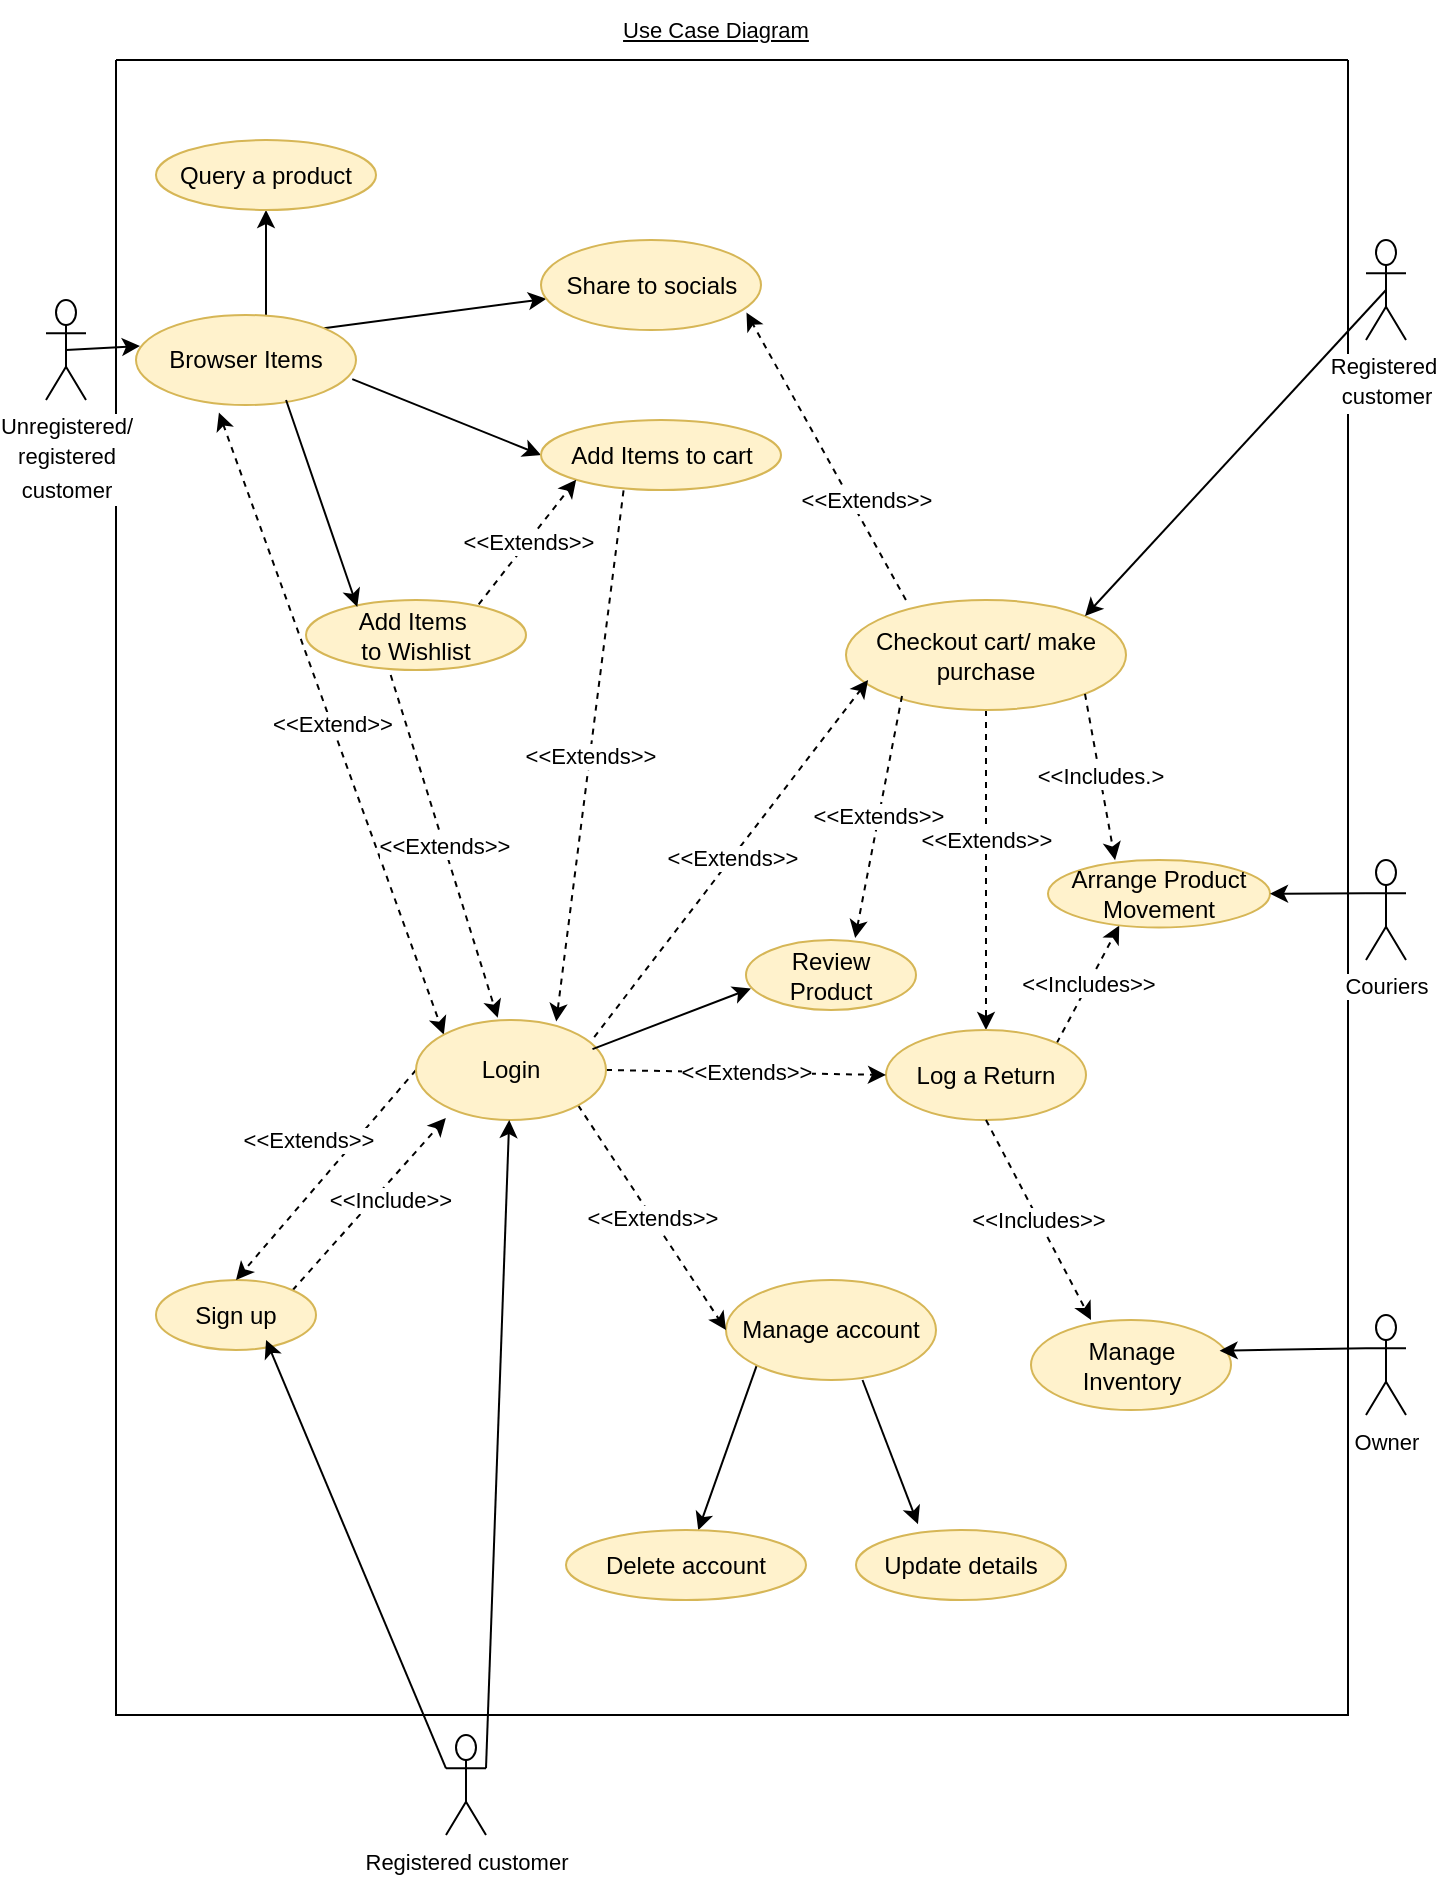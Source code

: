 <mxfile version="24.2.1" type="device">
  <diagram name="Page-1" id="-WID34RPrZ3JBbDgbCxV">
    <mxGraphModel dx="1678" dy="884" grid="1" gridSize="10" guides="1" tooltips="1" connect="1" arrows="1" fold="1" page="1" pageScale="1" pageWidth="827" pageHeight="1169" math="0" shadow="0">
      <root>
        <mxCell id="0" />
        <mxCell id="1" parent="0" />
        <mxCell id="OuwZTAwvk_KHiBmIs3wN-275" value="" style="swimlane;startSize=0;fontFamily=Helvetica;fontSize=11;fontColor=default;labelBackgroundColor=default;" vertex="1" parent="1">
          <mxGeometry x="114" y="140" width="616" height="827.5" as="geometry">
            <mxRectangle x="125" y="110" width="50" height="40" as="alternateBounds" />
          </mxGeometry>
        </mxCell>
        <mxCell id="OuwZTAwvk_KHiBmIs3wN-307" style="rounded=0;orthogonalLoop=1;jettySize=auto;html=1;exitX=0.983;exitY=0.713;exitDx=0;exitDy=0;entryX=0;entryY=0.5;entryDx=0;entryDy=0;exitPerimeter=0;" edge="1" parent="OuwZTAwvk_KHiBmIs3wN-275" source="OuwZTAwvk_KHiBmIs3wN-310" target="OuwZTAwvk_KHiBmIs3wN-312">
          <mxGeometry relative="1" as="geometry" />
        </mxCell>
        <mxCell id="OuwZTAwvk_KHiBmIs3wN-309" style="edgeStyle=none;rounded=0;orthogonalLoop=1;jettySize=auto;html=1;exitX=1;exitY=0;exitDx=0;exitDy=0;strokeColor=default;align=center;verticalAlign=middle;fontFamily=Helvetica;fontSize=11;fontColor=default;labelBackgroundColor=default;endArrow=classic;" edge="1" parent="OuwZTAwvk_KHiBmIs3wN-275" source="OuwZTAwvk_KHiBmIs3wN-310" target="OuwZTAwvk_KHiBmIs3wN-333">
          <mxGeometry relative="1" as="geometry" />
        </mxCell>
        <mxCell id="OuwZTAwvk_KHiBmIs3wN-368" value="&amp;lt;&amp;lt;Extend&amp;gt;&amp;gt;" style="edgeStyle=none;rounded=0;orthogonalLoop=1;jettySize=auto;html=1;exitX=0.377;exitY=1.084;exitDx=0;exitDy=0;entryX=0;entryY=0;entryDx=0;entryDy=0;strokeColor=default;align=center;verticalAlign=middle;fontFamily=Helvetica;fontSize=11;fontColor=default;labelBackgroundColor=default;endArrow=classic;startArrow=classic;startFill=1;dashed=1;exitPerimeter=0;" edge="1" parent="OuwZTAwvk_KHiBmIs3wN-275" source="OuwZTAwvk_KHiBmIs3wN-310" target="OuwZTAwvk_KHiBmIs3wN-315">
          <mxGeometry relative="1" as="geometry" />
        </mxCell>
        <mxCell id="OuwZTAwvk_KHiBmIs3wN-369" style="edgeStyle=none;rounded=0;orthogonalLoop=1;jettySize=auto;html=1;exitX=0.591;exitY=0.15;exitDx=0;exitDy=0;strokeColor=default;align=center;verticalAlign=middle;fontFamily=Helvetica;fontSize=11;fontColor=default;labelBackgroundColor=default;endArrow=classic;exitPerimeter=0;" edge="1" parent="OuwZTAwvk_KHiBmIs3wN-275" source="OuwZTAwvk_KHiBmIs3wN-310" target="OuwZTAwvk_KHiBmIs3wN-331">
          <mxGeometry relative="1" as="geometry" />
        </mxCell>
        <mxCell id="OuwZTAwvk_KHiBmIs3wN-310" value="Browser Items" style="ellipse;whiteSpace=wrap;html=1;fillColor=#fff2cc;strokeColor=#d6b656;" vertex="1" parent="OuwZTAwvk_KHiBmIs3wN-275">
          <mxGeometry x="10" y="127.5" width="110" height="45" as="geometry" />
        </mxCell>
        <mxCell id="OuwZTAwvk_KHiBmIs3wN-311" value="&amp;lt;&amp;lt;Extends&amp;gt;&amp;gt;" style="edgeStyle=none;rounded=0;orthogonalLoop=1;jettySize=auto;html=1;strokeColor=default;align=center;verticalAlign=middle;fontFamily=Helvetica;fontSize=11;fontColor=default;labelBackgroundColor=default;endArrow=classic;entryX=0.738;entryY=0.015;entryDx=0;entryDy=0;entryPerimeter=0;dashed=1;exitX=0.344;exitY=1.007;exitDx=0;exitDy=0;exitPerimeter=0;" edge="1" parent="OuwZTAwvk_KHiBmIs3wN-275" source="OuwZTAwvk_KHiBmIs3wN-312" target="OuwZTAwvk_KHiBmIs3wN-315">
          <mxGeometry relative="1" as="geometry">
            <mxPoint x="277" y="200" as="sourcePoint" />
          </mxGeometry>
        </mxCell>
        <mxCell id="OuwZTAwvk_KHiBmIs3wN-312" value="Add Items&lt;span style=&quot;background-color: initial;&quot;&gt;&amp;nbsp;to cart&lt;/span&gt;" style="ellipse;whiteSpace=wrap;html=1;fillColor=#fff2cc;strokeColor=#d6b656;" vertex="1" parent="OuwZTAwvk_KHiBmIs3wN-275">
          <mxGeometry x="212.5" y="180" width="120" height="35" as="geometry" />
        </mxCell>
        <mxCell id="OuwZTAwvk_KHiBmIs3wN-313" value="&amp;lt;&amp;lt;Extends&amp;gt;&amp;gt;" style="edgeStyle=none;rounded=0;orthogonalLoop=1;jettySize=auto;html=1;exitX=0.385;exitY=1.071;exitDx=0;exitDy=0;strokeColor=default;align=center;verticalAlign=middle;fontFamily=Helvetica;fontSize=11;fontColor=default;labelBackgroundColor=default;endArrow=classic;entryX=0.43;entryY=-0.022;entryDx=0;entryDy=0;entryPerimeter=0;dashed=1;exitPerimeter=0;" edge="1" parent="OuwZTAwvk_KHiBmIs3wN-275" source="OuwZTAwvk_KHiBmIs3wN-314" target="OuwZTAwvk_KHiBmIs3wN-315">
          <mxGeometry relative="1" as="geometry" />
        </mxCell>
        <mxCell id="OuwZTAwvk_KHiBmIs3wN-314" value="Add Items&amp;nbsp;&lt;div&gt;to Wishlist&lt;/div&gt;" style="ellipse;whiteSpace=wrap;html=1;fillColor=#fff2cc;strokeColor=#d6b656;" vertex="1" parent="OuwZTAwvk_KHiBmIs3wN-275">
          <mxGeometry x="95" y="270" width="110" height="35" as="geometry" />
        </mxCell>
        <mxCell id="OuwZTAwvk_KHiBmIs3wN-339" value="&amp;lt;&amp;lt;Include&amp;gt;&amp;gt;" style="edgeStyle=none;rounded=0;orthogonalLoop=1;jettySize=auto;html=1;exitX=1;exitY=0;exitDx=0;exitDy=0;entryX=0.157;entryY=0.981;entryDx=0;entryDy=0;strokeColor=default;align=center;verticalAlign=middle;fontFamily=Helvetica;fontSize=11;fontColor=default;labelBackgroundColor=default;endArrow=classic;dashed=1;entryPerimeter=0;" edge="1" parent="OuwZTAwvk_KHiBmIs3wN-275" source="OuwZTAwvk_KHiBmIs3wN-316" target="OuwZTAwvk_KHiBmIs3wN-315">
          <mxGeometry x="0.134" y="-5" relative="1" as="geometry">
            <mxPoint x="1" as="offset" />
          </mxGeometry>
        </mxCell>
        <mxCell id="OuwZTAwvk_KHiBmIs3wN-340" value="&amp;lt;&amp;lt;Extends&amp;gt;&amp;gt;" style="edgeStyle=none;rounded=0;orthogonalLoop=1;jettySize=auto;html=1;exitX=0.5;exitY=1;exitDx=0;exitDy=0;entryX=0.5;entryY=0;entryDx=0;entryDy=0;strokeColor=default;align=center;verticalAlign=middle;fontFamily=Helvetica;fontSize=11;fontColor=default;labelBackgroundColor=default;endArrow=classic;dashed=1;" edge="1" parent="OuwZTAwvk_KHiBmIs3wN-275" source="OuwZTAwvk_KHiBmIs3wN-317" target="OuwZTAwvk_KHiBmIs3wN-334">
          <mxGeometry x="-0.188" relative="1" as="geometry">
            <mxPoint as="offset" />
          </mxGeometry>
        </mxCell>
        <mxCell id="OuwZTAwvk_KHiBmIs3wN-341" value="&amp;lt;&amp;lt;Extends&amp;gt;&amp;gt;" style="edgeStyle=none;rounded=0;orthogonalLoop=1;jettySize=auto;html=1;exitX=0.214;exitY=0;exitDx=0;exitDy=0;entryX=0.934;entryY=0.806;entryDx=0;entryDy=0;strokeColor=default;align=center;verticalAlign=middle;fontFamily=Helvetica;fontSize=11;fontColor=default;labelBackgroundColor=default;endArrow=classic;exitPerimeter=0;dashed=1;entryPerimeter=0;" edge="1" parent="OuwZTAwvk_KHiBmIs3wN-275" source="OuwZTAwvk_KHiBmIs3wN-317" target="OuwZTAwvk_KHiBmIs3wN-333">
          <mxGeometry x="-0.35" y="-7" relative="1" as="geometry">
            <mxPoint as="offset" />
          </mxGeometry>
        </mxCell>
        <mxCell id="OuwZTAwvk_KHiBmIs3wN-317" value="Checkout cart/ make purchase" style="ellipse;whiteSpace=wrap;html=1;fillColor=#fff2cc;strokeColor=#d6b656;" vertex="1" parent="OuwZTAwvk_KHiBmIs3wN-275">
          <mxGeometry x="365" y="270" width="140" height="55" as="geometry" />
        </mxCell>
        <mxCell id="OuwZTAwvk_KHiBmIs3wN-321" style="rounded=0;orthogonalLoop=1;jettySize=auto;html=1;exitX=0.682;exitY=0.944;exitDx=0;exitDy=0;entryX=0.233;entryY=0.1;entryDx=0;entryDy=0;entryPerimeter=0;exitPerimeter=0;" edge="1" parent="OuwZTAwvk_KHiBmIs3wN-275" source="OuwZTAwvk_KHiBmIs3wN-310" target="OuwZTAwvk_KHiBmIs3wN-314">
          <mxGeometry relative="1" as="geometry" />
        </mxCell>
        <mxCell id="OuwZTAwvk_KHiBmIs3wN-328" style="rounded=0;orthogonalLoop=1;jettySize=auto;html=1;exitX=0.65;exitY=1;exitDx=0;exitDy=0;entryX=0.295;entryY=-0.083;entryDx=0;entryDy=0;entryPerimeter=0;exitPerimeter=0;" edge="1" parent="OuwZTAwvk_KHiBmIs3wN-275" source="OuwZTAwvk_KHiBmIs3wN-326" target="OuwZTAwvk_KHiBmIs3wN-327">
          <mxGeometry relative="1" as="geometry" />
        </mxCell>
        <mxCell id="OuwZTAwvk_KHiBmIs3wN-330" value="&amp;lt;&amp;lt;Extends&amp;gt;&amp;gt;" style="edgeStyle=none;rounded=0;orthogonalLoop=1;jettySize=auto;html=1;strokeColor=default;align=center;verticalAlign=middle;fontFamily=Helvetica;fontSize=11;fontColor=default;labelBackgroundColor=default;endArrow=classic;dashed=1;exitX=0.785;exitY=0.061;exitDx=0;exitDy=0;entryX=0;entryY=1;entryDx=0;entryDy=0;exitPerimeter=0;" edge="1" parent="OuwZTAwvk_KHiBmIs3wN-275" source="OuwZTAwvk_KHiBmIs3wN-314" target="OuwZTAwvk_KHiBmIs3wN-312">
          <mxGeometry relative="1" as="geometry" />
        </mxCell>
        <mxCell id="OuwZTAwvk_KHiBmIs3wN-331" value="Query a product" style="ellipse;whiteSpace=wrap;html=1;fillColor=#fff2cc;strokeColor=#d6b656;" vertex="1" parent="OuwZTAwvk_KHiBmIs3wN-275">
          <mxGeometry x="20" y="40" width="110" height="35" as="geometry" />
        </mxCell>
        <mxCell id="OuwZTAwvk_KHiBmIs3wN-332" value="&amp;lt;&amp;lt;Extends&amp;gt;&amp;gt;" style="edgeStyle=none;rounded=0;orthogonalLoop=1;jettySize=auto;html=1;entryX=0.079;entryY=0.727;entryDx=0;entryDy=0;entryPerimeter=0;strokeColor=default;align=center;verticalAlign=middle;fontFamily=Helvetica;fontSize=11;fontColor=default;labelBackgroundColor=default;endArrow=classic;exitX=0.938;exitY=0.171;exitDx=0;exitDy=0;exitPerimeter=0;dashed=1;startArrow=none;startFill=0;" edge="1" parent="OuwZTAwvk_KHiBmIs3wN-275" source="OuwZTAwvk_KHiBmIs3wN-315" target="OuwZTAwvk_KHiBmIs3wN-317">
          <mxGeometry relative="1" as="geometry" />
        </mxCell>
        <mxCell id="OuwZTAwvk_KHiBmIs3wN-333" value="Share to socials" style="ellipse;whiteSpace=wrap;html=1;fillColor=#fff2cc;strokeColor=#d6b656;" vertex="1" parent="OuwZTAwvk_KHiBmIs3wN-275">
          <mxGeometry x="212.5" y="90" width="110" height="45" as="geometry" />
        </mxCell>
        <mxCell id="OuwZTAwvk_KHiBmIs3wN-389" value="&amp;lt;&amp;lt;Includes&amp;gt;&amp;gt;" style="edgeStyle=none;rounded=0;orthogonalLoop=1;jettySize=auto;html=1;exitX=1;exitY=0;exitDx=0;exitDy=0;strokeColor=default;align=center;verticalAlign=middle;fontFamily=Helvetica;fontSize=11;fontColor=default;labelBackgroundColor=default;endArrow=classic;dashed=1;entryX=0.321;entryY=0.971;entryDx=0;entryDy=0;entryPerimeter=0;" edge="1" parent="OuwZTAwvk_KHiBmIs3wN-275" source="OuwZTAwvk_KHiBmIs3wN-334" target="OuwZTAwvk_KHiBmIs3wN-385">
          <mxGeometry relative="1" as="geometry" />
        </mxCell>
        <mxCell id="OuwZTAwvk_KHiBmIs3wN-334" value="Log a Return" style="ellipse;whiteSpace=wrap;html=1;fillColor=#fff2cc;strokeColor=#d6b656;" vertex="1" parent="OuwZTAwvk_KHiBmIs3wN-275">
          <mxGeometry x="385" y="485" width="100" height="45" as="geometry" />
        </mxCell>
        <mxCell id="OuwZTAwvk_KHiBmIs3wN-337" value="&amp;lt;&amp;lt;Extends&amp;gt;&amp;gt;" style="edgeStyle=none;rounded=0;orthogonalLoop=1;jettySize=auto;html=1;exitX=0.2;exitY=0.873;exitDx=0;exitDy=0;entryX=0.642;entryY=-0.029;entryDx=0;entryDy=0;entryPerimeter=0;strokeColor=default;align=center;verticalAlign=middle;fontFamily=Helvetica;fontSize=11;fontColor=default;labelBackgroundColor=default;endArrow=classic;exitPerimeter=0;dashed=1;" edge="1" parent="OuwZTAwvk_KHiBmIs3wN-275" source="OuwZTAwvk_KHiBmIs3wN-317" target="OuwZTAwvk_KHiBmIs3wN-319">
          <mxGeometry relative="1" as="geometry" />
        </mxCell>
        <mxCell id="OuwZTAwvk_KHiBmIs3wN-367" style="edgeStyle=none;rounded=0;orthogonalLoop=1;jettySize=auto;html=1;exitX=0;exitY=1;exitDx=0;exitDy=0;strokeColor=default;align=center;verticalAlign=middle;fontFamily=Helvetica;fontSize=11;fontColor=default;labelBackgroundColor=default;endArrow=classic;" edge="1" parent="OuwZTAwvk_KHiBmIs3wN-275" source="OuwZTAwvk_KHiBmIs3wN-326" target="OuwZTAwvk_KHiBmIs3wN-329">
          <mxGeometry relative="1" as="geometry" />
        </mxCell>
        <mxCell id="OuwZTAwvk_KHiBmIs3wN-326" value="Manage account" style="ellipse;whiteSpace=wrap;html=1;fillColor=#fff2cc;strokeColor=#d6b656;" vertex="1" parent="OuwZTAwvk_KHiBmIs3wN-275">
          <mxGeometry x="305" y="610" width="105" height="50" as="geometry" />
        </mxCell>
        <mxCell id="OuwZTAwvk_KHiBmIs3wN-329" value="Delete account" style="ellipse;whiteSpace=wrap;html=1;fillColor=#fff2cc;strokeColor=#d6b656;" vertex="1" parent="OuwZTAwvk_KHiBmIs3wN-275">
          <mxGeometry x="225" y="735" width="120" height="35" as="geometry" />
        </mxCell>
        <mxCell id="OuwZTAwvk_KHiBmIs3wN-316" value="Sign up" style="ellipse;whiteSpace=wrap;html=1;fillColor=#fff2cc;strokeColor=#d6b656;" vertex="1" parent="OuwZTAwvk_KHiBmIs3wN-275">
          <mxGeometry x="20" y="610" width="80" height="35" as="geometry" />
        </mxCell>
        <mxCell id="OuwZTAwvk_KHiBmIs3wN-364" value="&amp;lt;&amp;lt;Extends&amp;gt;&amp;gt;" style="edgeStyle=none;rounded=0;orthogonalLoop=1;jettySize=auto;html=1;exitX=1;exitY=0.5;exitDx=0;exitDy=0;entryX=0;entryY=0.5;entryDx=0;entryDy=0;strokeColor=default;align=center;verticalAlign=middle;fontFamily=Helvetica;fontSize=11;fontColor=default;labelBackgroundColor=default;endArrow=classic;dashed=1;" edge="1" parent="OuwZTAwvk_KHiBmIs3wN-275" source="OuwZTAwvk_KHiBmIs3wN-315" target="OuwZTAwvk_KHiBmIs3wN-334">
          <mxGeometry relative="1" as="geometry" />
        </mxCell>
        <mxCell id="OuwZTAwvk_KHiBmIs3wN-365" value="&amp;lt;&amp;lt;Extends&amp;gt;&amp;gt;" style="edgeStyle=none;rounded=0;orthogonalLoop=1;jettySize=auto;html=1;exitX=1;exitY=1;exitDx=0;exitDy=0;strokeColor=default;align=center;verticalAlign=middle;fontFamily=Helvetica;fontSize=11;fontColor=default;labelBackgroundColor=default;endArrow=classic;entryX=0;entryY=0.5;entryDx=0;entryDy=0;dashed=1;" edge="1" parent="OuwZTAwvk_KHiBmIs3wN-275" source="OuwZTAwvk_KHiBmIs3wN-315" target="OuwZTAwvk_KHiBmIs3wN-326">
          <mxGeometry relative="1" as="geometry" />
        </mxCell>
        <mxCell id="OuwZTAwvk_KHiBmIs3wN-380" value="&amp;lt;&amp;lt;Extends&amp;gt;&amp;gt;" style="edgeStyle=none;rounded=0;orthogonalLoop=1;jettySize=auto;html=1;exitX=0;exitY=0.5;exitDx=0;exitDy=0;entryX=0.5;entryY=0;entryDx=0;entryDy=0;strokeColor=default;align=center;verticalAlign=middle;fontFamily=Helvetica;fontSize=11;fontColor=default;labelBackgroundColor=default;endArrow=classic;dashed=1;" edge="1" parent="OuwZTAwvk_KHiBmIs3wN-275" source="OuwZTAwvk_KHiBmIs3wN-315" target="OuwZTAwvk_KHiBmIs3wN-316">
          <mxGeometry x="-0.107" y="-18" relative="1" as="geometry">
            <mxPoint as="offset" />
          </mxGeometry>
        </mxCell>
        <mxCell id="OuwZTAwvk_KHiBmIs3wN-315" value="Login" style="ellipse;whiteSpace=wrap;html=1;fillColor=#fff2cc;strokeColor=#d6b656;" vertex="1" parent="OuwZTAwvk_KHiBmIs3wN-275">
          <mxGeometry x="150" y="480" width="95" height="50" as="geometry" />
        </mxCell>
        <mxCell id="OuwZTAwvk_KHiBmIs3wN-319" value="Review&lt;div&gt;Product&lt;/div&gt;" style="ellipse;whiteSpace=wrap;html=1;fillColor=#fff2cc;strokeColor=#d6b656;" vertex="1" parent="OuwZTAwvk_KHiBmIs3wN-275">
          <mxGeometry x="315" y="440" width="85" height="35" as="geometry" />
        </mxCell>
        <mxCell id="OuwZTAwvk_KHiBmIs3wN-327" value="Update details" style="ellipse;whiteSpace=wrap;html=1;fillColor=#fff2cc;strokeColor=#d6b656;" vertex="1" parent="OuwZTAwvk_KHiBmIs3wN-275">
          <mxGeometry x="370" y="735" width="105" height="35" as="geometry" />
        </mxCell>
        <mxCell id="OuwZTAwvk_KHiBmIs3wN-363" style="edgeStyle=none;rounded=0;orthogonalLoop=1;jettySize=auto;html=1;exitX=0.929;exitY=0.291;exitDx=0;exitDy=0;entryX=0.029;entryY=0.692;entryDx=0;entryDy=0;entryPerimeter=0;strokeColor=default;align=center;verticalAlign=middle;fontFamily=Helvetica;fontSize=11;fontColor=default;labelBackgroundColor=default;endArrow=classic;exitPerimeter=0;" edge="1" parent="OuwZTAwvk_KHiBmIs3wN-275" source="OuwZTAwvk_KHiBmIs3wN-315" target="OuwZTAwvk_KHiBmIs3wN-319">
          <mxGeometry relative="1" as="geometry" />
        </mxCell>
        <mxCell id="OuwZTAwvk_KHiBmIs3wN-381" value="Manage&lt;div&gt;Inventory&lt;/div&gt;" style="ellipse;whiteSpace=wrap;html=1;fillColor=#fff2cc;strokeColor=#d6b656;" vertex="1" parent="OuwZTAwvk_KHiBmIs3wN-275">
          <mxGeometry x="457.5" y="630" width="100" height="45" as="geometry" />
        </mxCell>
        <mxCell id="OuwZTAwvk_KHiBmIs3wN-384" value="&amp;lt;&amp;lt;Includes&amp;gt;&amp;gt;" style="edgeStyle=none;rounded=0;orthogonalLoop=1;jettySize=auto;html=1;exitX=0.5;exitY=1;exitDx=0;exitDy=0;entryX=0.3;entryY=0;entryDx=0;entryDy=0;entryPerimeter=0;strokeColor=default;align=center;verticalAlign=middle;fontFamily=Helvetica;fontSize=11;fontColor=default;labelBackgroundColor=default;endArrow=classic;dashed=1;" edge="1" parent="OuwZTAwvk_KHiBmIs3wN-275" source="OuwZTAwvk_KHiBmIs3wN-334" target="OuwZTAwvk_KHiBmIs3wN-381">
          <mxGeometry relative="1" as="geometry" />
        </mxCell>
        <mxCell id="OuwZTAwvk_KHiBmIs3wN-385" value="Arrange Product&lt;div&gt;Movement&lt;/div&gt;" style="ellipse;whiteSpace=wrap;html=1;fillColor=#fff2cc;strokeColor=#d6b656;" vertex="1" parent="OuwZTAwvk_KHiBmIs3wN-275">
          <mxGeometry x="466" y="400" width="111" height="33.75" as="geometry" />
        </mxCell>
        <mxCell id="OuwZTAwvk_KHiBmIs3wN-387" value="&amp;lt;&amp;lt;Includes.&amp;gt;" style="edgeStyle=none;rounded=0;orthogonalLoop=1;jettySize=auto;html=1;exitX=1;exitY=1;exitDx=0;exitDy=0;entryX=0.302;entryY=0.002;entryDx=0;entryDy=0;entryPerimeter=0;strokeColor=default;align=center;verticalAlign=middle;fontFamily=Helvetica;fontSize=11;fontColor=default;labelBackgroundColor=default;endArrow=classic;dashed=1;" edge="1" parent="OuwZTAwvk_KHiBmIs3wN-275" source="OuwZTAwvk_KHiBmIs3wN-317" target="OuwZTAwvk_KHiBmIs3wN-385">
          <mxGeometry relative="1" as="geometry" />
        </mxCell>
        <mxCell id="OuwZTAwvk_KHiBmIs3wN-342" value="Unregistered/&lt;div style=&quot;line-height: 150%;&quot;&gt;registered&lt;/div&gt;&lt;div style=&quot;line-height: 150%;&quot;&gt;customer&lt;/div&gt;" style="shape=umlActor;verticalLabelPosition=bottom;verticalAlign=top;html=1;outlineConnect=0;fontFamily=Helvetica;fontSize=11;fontColor=default;labelBackgroundColor=default;" vertex="1" parent="1">
          <mxGeometry x="79" y="260" width="20" height="50" as="geometry" />
        </mxCell>
        <mxCell id="OuwZTAwvk_KHiBmIs3wN-351" style="edgeStyle=none;rounded=0;orthogonalLoop=1;jettySize=auto;html=1;exitX=0.5;exitY=0.5;exitDx=0;exitDy=0;exitPerimeter=0;entryX=1;entryY=0;entryDx=0;entryDy=0;strokeColor=default;align=center;verticalAlign=middle;fontFamily=Helvetica;fontSize=11;fontColor=default;labelBackgroundColor=default;endArrow=classic;" edge="1" parent="1" source="OuwZTAwvk_KHiBmIs3wN-348" target="OuwZTAwvk_KHiBmIs3wN-317">
          <mxGeometry relative="1" as="geometry" />
        </mxCell>
        <mxCell id="OuwZTAwvk_KHiBmIs3wN-348" value="Registered&amp;nbsp;&lt;div style=&quot;line-height: 150%;&quot;&gt;customer&lt;/div&gt;" style="shape=umlActor;verticalLabelPosition=bottom;verticalAlign=top;html=1;outlineConnect=0;fontFamily=Helvetica;fontSize=11;fontColor=default;labelBackgroundColor=default;" vertex="1" parent="1">
          <mxGeometry x="739" y="230" width="20" height="50" as="geometry" />
        </mxCell>
        <mxCell id="OuwZTAwvk_KHiBmIs3wN-352" style="edgeStyle=none;rounded=0;orthogonalLoop=1;jettySize=auto;html=1;exitX=0.5;exitY=0.5;exitDx=0;exitDy=0;exitPerimeter=0;entryX=0.018;entryY=0.344;entryDx=0;entryDy=0;entryPerimeter=0;strokeColor=default;align=center;verticalAlign=middle;fontFamily=Helvetica;fontSize=11;fontColor=default;labelBackgroundColor=default;endArrow=classic;" edge="1" parent="1" source="OuwZTAwvk_KHiBmIs3wN-342" target="OuwZTAwvk_KHiBmIs3wN-310">
          <mxGeometry relative="1" as="geometry" />
        </mxCell>
        <mxCell id="OuwZTAwvk_KHiBmIs3wN-355" value="Use Case Diagram" style="text;html=1;align=center;verticalAlign=middle;whiteSpace=wrap;rounded=0;fontFamily=Helvetica;fontSize=11;fontColor=default;labelBackgroundColor=default;fontStyle=4" vertex="1" parent="1">
          <mxGeometry x="364" y="110" width="100" height="30" as="geometry" />
        </mxCell>
        <mxCell id="OuwZTAwvk_KHiBmIs3wN-360" style="edgeStyle=none;rounded=0;orthogonalLoop=1;jettySize=auto;html=1;exitX=1;exitY=0.333;exitDx=0;exitDy=0;exitPerimeter=0;strokeColor=default;align=center;verticalAlign=middle;fontFamily=Helvetica;fontSize=11;fontColor=default;labelBackgroundColor=default;endArrow=classic;" edge="1" parent="1" source="OuwZTAwvk_KHiBmIs3wN-344" target="OuwZTAwvk_KHiBmIs3wN-315">
          <mxGeometry relative="1" as="geometry" />
        </mxCell>
        <mxCell id="OuwZTAwvk_KHiBmIs3wN-344" value="Registered customer" style="shape=umlActor;verticalLabelPosition=bottom;verticalAlign=top;html=1;outlineConnect=0;fontFamily=Helvetica;fontSize=11;fontColor=default;labelBackgroundColor=default;" vertex="1" parent="1">
          <mxGeometry x="279" y="977.5" width="20" height="50" as="geometry" />
        </mxCell>
        <mxCell id="OuwZTAwvk_KHiBmIs3wN-361" style="edgeStyle=none;rounded=0;orthogonalLoop=1;jettySize=auto;html=1;exitX=0;exitY=0.333;exitDx=0;exitDy=0;exitPerimeter=0;entryX=0.688;entryY=0.857;entryDx=0;entryDy=0;entryPerimeter=0;strokeColor=default;align=center;verticalAlign=middle;fontFamily=Helvetica;fontSize=11;fontColor=default;labelBackgroundColor=default;endArrow=classic;" edge="1" parent="1" source="OuwZTAwvk_KHiBmIs3wN-344" target="OuwZTAwvk_KHiBmIs3wN-316">
          <mxGeometry relative="1" as="geometry" />
        </mxCell>
        <mxCell id="OuwZTAwvk_KHiBmIs3wN-378" style="edgeStyle=none;rounded=0;orthogonalLoop=1;jettySize=auto;html=1;exitX=0;exitY=0.333;exitDx=0;exitDy=0;exitPerimeter=0;entryX=0.977;entryY=0.393;entryDx=0;entryDy=0;entryPerimeter=0;strokeColor=default;align=center;verticalAlign=middle;fontFamily=Helvetica;fontSize=11;fontColor=default;labelBackgroundColor=default;endArrow=classic;" edge="1" parent="1" source="OuwZTAwvk_KHiBmIs3wN-377">
          <mxGeometry relative="1" as="geometry">
            <mxPoint x="681.125" y="247.685" as="targetPoint" />
          </mxGeometry>
        </mxCell>
        <mxCell id="OuwZTAwvk_KHiBmIs3wN-382" value="Owner" style="shape=umlActor;verticalLabelPosition=bottom;verticalAlign=top;html=1;outlineConnect=0;fontFamily=Helvetica;fontSize=11;fontColor=default;labelBackgroundColor=default;" vertex="1" parent="1">
          <mxGeometry x="739" y="767.5" width="20" height="50" as="geometry" />
        </mxCell>
        <mxCell id="OuwZTAwvk_KHiBmIs3wN-383" style="edgeStyle=none;rounded=0;orthogonalLoop=1;jettySize=auto;html=1;exitX=0;exitY=0.333;exitDx=0;exitDy=0;exitPerimeter=0;entryX=0.943;entryY=0.341;entryDx=0;entryDy=0;entryPerimeter=0;strokeColor=default;align=center;verticalAlign=middle;fontFamily=Helvetica;fontSize=11;fontColor=default;labelBackgroundColor=default;endArrow=classic;" edge="1" parent="1" source="OuwZTAwvk_KHiBmIs3wN-382" target="OuwZTAwvk_KHiBmIs3wN-381">
          <mxGeometry relative="1" as="geometry" />
        </mxCell>
        <mxCell id="OuwZTAwvk_KHiBmIs3wN-388" style="edgeStyle=none;rounded=0;orthogonalLoop=1;jettySize=auto;html=1;exitX=0;exitY=0.333;exitDx=0;exitDy=0;exitPerimeter=0;entryX=1;entryY=0.5;entryDx=0;entryDy=0;strokeColor=default;align=center;verticalAlign=middle;fontFamily=Helvetica;fontSize=11;fontColor=default;labelBackgroundColor=default;endArrow=classic;" edge="1" parent="1" source="OuwZTAwvk_KHiBmIs3wN-386" target="OuwZTAwvk_KHiBmIs3wN-385">
          <mxGeometry relative="1" as="geometry" />
        </mxCell>
        <mxCell id="OuwZTAwvk_KHiBmIs3wN-386" value="Couriers" style="shape=umlActor;verticalLabelPosition=bottom;verticalAlign=top;html=1;outlineConnect=0;fontFamily=Helvetica;fontSize=11;fontColor=default;labelBackgroundColor=default;" vertex="1" parent="1">
          <mxGeometry x="739" y="540" width="20" height="50" as="geometry" />
        </mxCell>
      </root>
    </mxGraphModel>
  </diagram>
</mxfile>
